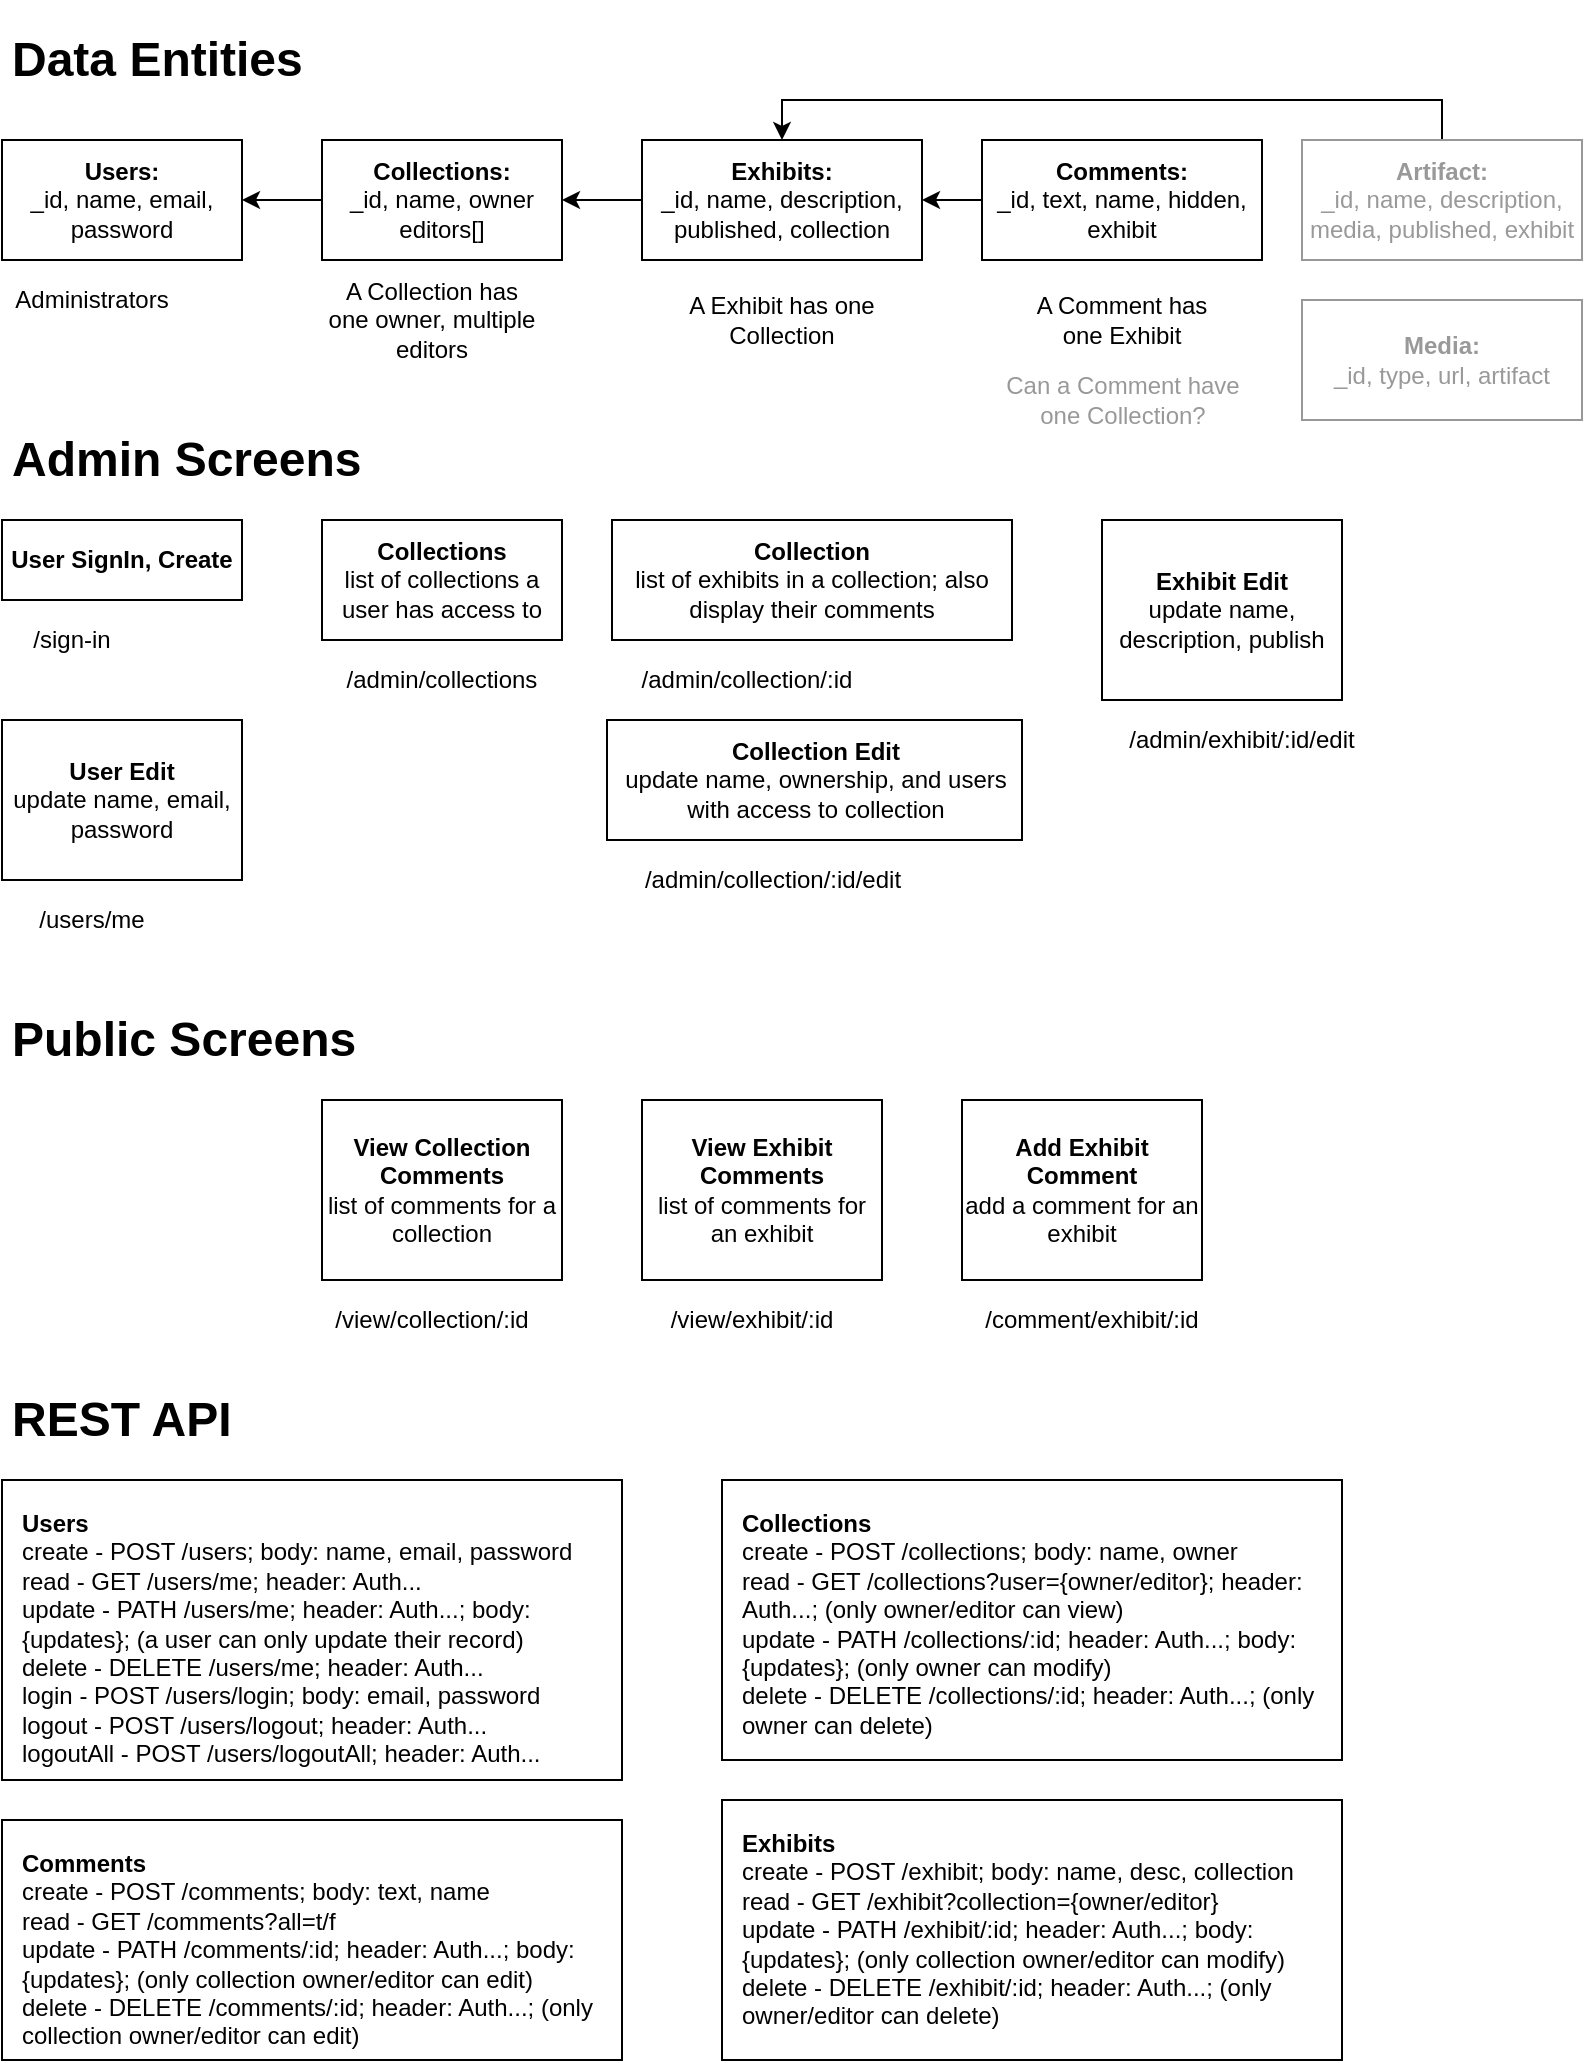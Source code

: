 <mxfile version="14.4.3" type="github">
  <diagram id="wturOI84oNlGSttYjVYe" name="Page-1">
    <mxGraphModel dx="1124" dy="635" grid="1" gridSize="10" guides="1" tooltips="1" connect="1" arrows="1" fold="1" page="1" pageScale="1" pageWidth="850" pageHeight="1100" math="0" shadow="0">
      <root>
        <mxCell id="0" />
        <mxCell id="1" parent="0" />
        <mxCell id="KkjCR7LYdQqrNpHg-T1N-2" value="&lt;b&gt;Users:&lt;/b&gt;&lt;br&gt;_id, name, email, password" style="rounded=0;whiteSpace=wrap;html=1;" parent="1" vertex="1">
          <mxGeometry x="40" y="80" width="120" height="60" as="geometry" />
        </mxCell>
        <mxCell id="KkjCR7LYdQqrNpHg-T1N-30" style="edgeStyle=orthogonalEdgeStyle;rounded=0;orthogonalLoop=1;jettySize=auto;html=1;exitX=0;exitY=0.5;exitDx=0;exitDy=0;entryX=1;entryY=0.5;entryDx=0;entryDy=0;fontColor=#999999;" parent="1" source="KkjCR7LYdQqrNpHg-T1N-3" target="KkjCR7LYdQqrNpHg-T1N-2" edge="1">
          <mxGeometry relative="1" as="geometry" />
        </mxCell>
        <mxCell id="KkjCR7LYdQqrNpHg-T1N-3" value="&lt;b&gt;Collections:&lt;/b&gt;&lt;br&gt;_id, name, owner editors[]" style="rounded=0;whiteSpace=wrap;html=1;" parent="1" vertex="1">
          <mxGeometry x="200" y="80" width="120" height="60" as="geometry" />
        </mxCell>
        <mxCell id="KkjCR7LYdQqrNpHg-T1N-31" style="edgeStyle=orthogonalEdgeStyle;rounded=0;orthogonalLoop=1;jettySize=auto;html=1;exitX=0;exitY=0.5;exitDx=0;exitDy=0;entryX=1;entryY=0.5;entryDx=0;entryDy=0;fontColor=#999999;" parent="1" source="KkjCR7LYdQqrNpHg-T1N-4" target="KkjCR7LYdQqrNpHg-T1N-3" edge="1">
          <mxGeometry relative="1" as="geometry" />
        </mxCell>
        <mxCell id="KkjCR7LYdQqrNpHg-T1N-4" value="&lt;b&gt;Exhibits:&lt;/b&gt;&lt;br&gt;_id, name, description, published, collection" style="rounded=0;whiteSpace=wrap;html=1;" parent="1" vertex="1">
          <mxGeometry x="360" y="80" width="140" height="60" as="geometry" />
        </mxCell>
        <mxCell id="KkjCR7LYdQqrNpHg-T1N-32" style="edgeStyle=orthogonalEdgeStyle;rounded=0;orthogonalLoop=1;jettySize=auto;html=1;exitX=0;exitY=0.5;exitDx=0;exitDy=0;entryX=1;entryY=0.5;entryDx=0;entryDy=0;fontColor=#999999;" parent="1" source="KkjCR7LYdQqrNpHg-T1N-5" target="KkjCR7LYdQqrNpHg-T1N-4" edge="1">
          <mxGeometry relative="1" as="geometry" />
        </mxCell>
        <mxCell id="KkjCR7LYdQqrNpHg-T1N-5" value="&lt;b&gt;Comments:&lt;/b&gt;&lt;br&gt;_id, text, name, hidden, exhibit" style="rounded=0;whiteSpace=wrap;html=1;" parent="1" vertex="1">
          <mxGeometry x="530" y="80" width="140" height="60" as="geometry" />
        </mxCell>
        <mxCell id="KkjCR7LYdQqrNpHg-T1N-7" value="Administrators" style="text;html=1;strokeColor=none;fillColor=none;align=center;verticalAlign=middle;whiteSpace=wrap;rounded=0;" parent="1" vertex="1">
          <mxGeometry x="40" y="150" width="90" height="20" as="geometry" />
        </mxCell>
        <mxCell id="KkjCR7LYdQqrNpHg-T1N-8" value="A Collection has one owner, multiple editors" style="text;html=1;strokeColor=none;fillColor=none;align=center;verticalAlign=middle;whiteSpace=wrap;rounded=0;" parent="1" vertex="1">
          <mxGeometry x="200" y="160" width="110" height="20" as="geometry" />
        </mxCell>
        <mxCell id="KkjCR7LYdQqrNpHg-T1N-9" value="A Exhibit has one Collection" style="text;html=1;strokeColor=none;fillColor=none;align=center;verticalAlign=middle;whiteSpace=wrap;rounded=0;" parent="1" vertex="1">
          <mxGeometry x="375" y="160" width="110" height="20" as="geometry" />
        </mxCell>
        <mxCell id="KkjCR7LYdQqrNpHg-T1N-10" value="A Comment has one Exhibit" style="text;html=1;strokeColor=none;fillColor=none;align=center;verticalAlign=middle;whiteSpace=wrap;rounded=0;" parent="1" vertex="1">
          <mxGeometry x="545" y="160" width="110" height="20" as="geometry" />
        </mxCell>
        <mxCell id="KkjCR7LYdQqrNpHg-T1N-12" value="&lt;h1&gt;Data Entities&lt;/h1&gt;" style="text;html=1;strokeColor=none;fillColor=none;spacing=5;spacingTop=-20;whiteSpace=wrap;overflow=hidden;rounded=0;" parent="1" vertex="1">
          <mxGeometry x="40" y="20" width="190" height="40" as="geometry" />
        </mxCell>
        <mxCell id="KkjCR7LYdQqrNpHg-T1N-13" value="&lt;h1&gt;Admin Screens&lt;/h1&gt;&lt;div&gt;&lt;br&gt;&lt;/div&gt;" style="text;html=1;strokeColor=none;fillColor=none;spacing=5;spacingTop=-20;whiteSpace=wrap;overflow=hidden;rounded=0;" parent="1" vertex="1">
          <mxGeometry x="40" y="220" width="190" height="40" as="geometry" />
        </mxCell>
        <mxCell id="KkjCR7LYdQqrNpHg-T1N-14" value="&lt;b&gt;User SignIn, Create&lt;/b&gt;" style="rounded=0;whiteSpace=wrap;html=1;" parent="1" vertex="1">
          <mxGeometry x="40" y="270" width="120" height="40" as="geometry" />
        </mxCell>
        <mxCell id="KkjCR7LYdQqrNpHg-T1N-15" value="&lt;b&gt;Collections&lt;/b&gt;&lt;br&gt;list of collections a user has access to" style="rounded=0;whiteSpace=wrap;html=1;" parent="1" vertex="1">
          <mxGeometry x="200" y="270" width="120" height="60" as="geometry" />
        </mxCell>
        <mxCell id="KkjCR7LYdQqrNpHg-T1N-17" value="&lt;b&gt;Collection Edit&lt;/b&gt;&lt;br&gt;update name, ownership, and users with access to collection" style="rounded=0;whiteSpace=wrap;html=1;" parent="1" vertex="1">
          <mxGeometry x="342.5" y="370" width="207.5" height="60" as="geometry" />
        </mxCell>
        <mxCell id="KkjCR7LYdQqrNpHg-T1N-18" value="&lt;b&gt;User Edit&lt;/b&gt;&lt;br&gt;update name, email, password" style="rounded=0;whiteSpace=wrap;html=1;" parent="1" vertex="1">
          <mxGeometry x="40" y="370" width="120" height="80" as="geometry" />
        </mxCell>
        <mxCell id="KkjCR7LYdQqrNpHg-T1N-19" value="&lt;b&gt;Collection&lt;/b&gt;&lt;br&gt;list of exhibits in a collection; also display their comments" style="rounded=0;whiteSpace=wrap;html=1;" parent="1" vertex="1">
          <mxGeometry x="345" y="270" width="200" height="60" as="geometry" />
        </mxCell>
        <mxCell id="KkjCR7LYdQqrNpHg-T1N-20" value="&lt;b&gt;Exhibit Edit&lt;/b&gt;&lt;br&gt;update name, description, publish" style="rounded=0;whiteSpace=wrap;html=1;" parent="1" vertex="1">
          <mxGeometry x="590" y="270" width="120" height="90" as="geometry" />
        </mxCell>
        <mxCell id="KkjCR7LYdQqrNpHg-T1N-21" value="&lt;h1&gt;Public Screens&lt;/h1&gt;&lt;div&gt;&lt;br&gt;&lt;/div&gt;" style="text;html=1;strokeColor=none;fillColor=none;spacing=5;spacingTop=-20;whiteSpace=wrap;overflow=hidden;rounded=0;" parent="1" vertex="1">
          <mxGeometry x="40" y="510" width="190" height="40" as="geometry" />
        </mxCell>
        <mxCell id="KkjCR7LYdQqrNpHg-T1N-22" value="&lt;b&gt;View Collection Comments&lt;/b&gt;&lt;br&gt;list of comments for a collection" style="rounded=0;whiteSpace=wrap;html=1;" parent="1" vertex="1">
          <mxGeometry x="200" y="560" width="120" height="90" as="geometry" />
        </mxCell>
        <mxCell id="KkjCR7LYdQqrNpHg-T1N-23" value="&lt;b&gt;View Exhibit Comments&lt;/b&gt;&lt;br&gt;list of comments for an exhibit" style="rounded=0;whiteSpace=wrap;html=1;" parent="1" vertex="1">
          <mxGeometry x="360" y="560" width="120" height="90" as="geometry" />
        </mxCell>
        <mxCell id="KkjCR7LYdQqrNpHg-T1N-24" value="&lt;b&gt;Add Exhibit Comment&lt;/b&gt;&lt;br&gt;add a comment for an exhibit" style="rounded=0;whiteSpace=wrap;html=1;" parent="1" vertex="1">
          <mxGeometry x="520" y="560" width="120" height="90" as="geometry" />
        </mxCell>
        <mxCell id="KkjCR7LYdQqrNpHg-T1N-25" value="Can a Comment have one Collection?" style="text;html=1;strokeColor=none;fillColor=none;align=center;verticalAlign=middle;whiteSpace=wrap;rounded=0;fontColor=#999999;" parent="1" vertex="1">
          <mxGeometry x="537.5" y="200" width="125" height="20" as="geometry" />
        </mxCell>
        <mxCell id="KkjCR7LYdQqrNpHg-T1N-26" style="edgeStyle=orthogonalEdgeStyle;rounded=0;orthogonalLoop=1;jettySize=auto;html=1;exitX=0.5;exitY=1;exitDx=0;exitDy=0;" parent="1" source="KkjCR7LYdQqrNpHg-T1N-25" target="KkjCR7LYdQqrNpHg-T1N-25" edge="1">
          <mxGeometry relative="1" as="geometry" />
        </mxCell>
        <mxCell id="KkjCR7LYdQqrNpHg-T1N-33" style="edgeStyle=orthogonalEdgeStyle;rounded=0;orthogonalLoop=1;jettySize=auto;html=1;exitX=0.5;exitY=0;exitDx=0;exitDy=0;entryX=0.5;entryY=0;entryDx=0;entryDy=0;fontColor=#999999;" parent="1" source="KkjCR7LYdQqrNpHg-T1N-28" target="KkjCR7LYdQqrNpHg-T1N-4" edge="1">
          <mxGeometry relative="1" as="geometry" />
        </mxCell>
        <mxCell id="KkjCR7LYdQqrNpHg-T1N-28" value="&lt;b&gt;Artifact:&lt;/b&gt;&lt;br&gt;_id, name, description, media, published, exhibit" style="rounded=0;whiteSpace=wrap;html=1;strokeColor=#999999;fontColor=#999999;" parent="1" vertex="1">
          <mxGeometry x="690" y="80" width="140" height="60" as="geometry" />
        </mxCell>
        <mxCell id="I3DQpPSk2LKlxuotOLOo-1" value="&lt;font color=&quot;#000000&quot;&gt;/sign-in&lt;/font&gt;" style="text;html=1;strokeColor=none;fillColor=none;align=center;verticalAlign=middle;whiteSpace=wrap;rounded=0;fontColor=#999999;" vertex="1" parent="1">
          <mxGeometry x="40" y="320" width="70" height="20" as="geometry" />
        </mxCell>
        <mxCell id="I3DQpPSk2LKlxuotOLOo-2" value="&lt;font color=&quot;#000000&quot;&gt;/admin/collections&lt;/font&gt;" style="text;html=1;strokeColor=none;fillColor=none;align=center;verticalAlign=middle;whiteSpace=wrap;rounded=0;fontColor=#999999;" vertex="1" parent="1">
          <mxGeometry x="200" y="340" width="120" height="20" as="geometry" />
        </mxCell>
        <mxCell id="I3DQpPSk2LKlxuotOLOo-3" value="&lt;font color=&quot;#000000&quot;&gt;/admin/collection/:id&lt;/font&gt;" style="text;html=1;strokeColor=none;fillColor=none;align=center;verticalAlign=middle;whiteSpace=wrap;rounded=0;fontColor=#999999;" vertex="1" parent="1">
          <mxGeometry x="345" y="340" width="135" height="20" as="geometry" />
        </mxCell>
        <mxCell id="I3DQpPSk2LKlxuotOLOo-4" value="&lt;font color=&quot;#000000&quot;&gt;/users/me&lt;/font&gt;" style="text;html=1;strokeColor=none;fillColor=none;align=center;verticalAlign=middle;whiteSpace=wrap;rounded=0;fontColor=#999999;" vertex="1" parent="1">
          <mxGeometry x="50" y="460" width="70" height="20" as="geometry" />
        </mxCell>
        <mxCell id="I3DQpPSk2LKlxuotOLOo-5" value="&lt;font color=&quot;#000000&quot;&gt;/admin/collection/:id/edit&lt;/font&gt;" style="text;html=1;strokeColor=none;fillColor=none;align=center;verticalAlign=middle;whiteSpace=wrap;rounded=0;fontColor=#999999;" vertex="1" parent="1">
          <mxGeometry x="343" y="440" width="165" height="20" as="geometry" />
        </mxCell>
        <mxCell id="I3DQpPSk2LKlxuotOLOo-6" value="&lt;font color=&quot;#000000&quot;&gt;/admin/exhibit/:id/edit&lt;/font&gt;" style="text;html=1;strokeColor=none;fillColor=none;align=center;verticalAlign=middle;whiteSpace=wrap;rounded=0;fontColor=#999999;" vertex="1" parent="1">
          <mxGeometry x="590" y="370" width="140" height="20" as="geometry" />
        </mxCell>
        <mxCell id="I3DQpPSk2LKlxuotOLOo-8" value="&lt;font color=&quot;#000000&quot;&gt;/view/collection/:id&lt;/font&gt;" style="text;html=1;strokeColor=none;fillColor=none;align=center;verticalAlign=middle;whiteSpace=wrap;rounded=0;fontColor=#999999;" vertex="1" parent="1">
          <mxGeometry x="200" y="660" width="110" height="20" as="geometry" />
        </mxCell>
        <mxCell id="I3DQpPSk2LKlxuotOLOo-9" value="&lt;font color=&quot;#000000&quot;&gt;/view/exhibit/:id&lt;/font&gt;" style="text;html=1;strokeColor=none;fillColor=none;align=center;verticalAlign=middle;whiteSpace=wrap;rounded=0;fontColor=#999999;" vertex="1" parent="1">
          <mxGeometry x="360" y="660" width="110" height="20" as="geometry" />
        </mxCell>
        <mxCell id="I3DQpPSk2LKlxuotOLOo-10" value="&lt;font color=&quot;#000000&quot;&gt;/comment/exhibit/:id&lt;/font&gt;" style="text;html=1;strokeColor=none;fillColor=none;align=center;verticalAlign=middle;whiteSpace=wrap;rounded=0;fontColor=#999999;" vertex="1" parent="1">
          <mxGeometry x="520" y="660" width="130" height="20" as="geometry" />
        </mxCell>
        <mxCell id="I3DQpPSk2LKlxuotOLOo-12" value="&lt;b&gt;Media:&lt;/b&gt;&lt;br&gt;_id, type, url, artifact" style="rounded=0;whiteSpace=wrap;html=1;strokeColor=#999999;fontColor=#999999;" vertex="1" parent="1">
          <mxGeometry x="690" y="160" width="140" height="60" as="geometry" />
        </mxCell>
        <mxCell id="I3DQpPSk2LKlxuotOLOo-13" value="&lt;b&gt;Users&lt;/b&gt;&lt;br&gt;create - POST /users; body: name, email, password&lt;br&gt;read - GET /users/me; header: Auth...&lt;br&gt;update - PATH /users/me; header: Auth...; body: {updates}; (a user can only update their record)&lt;br&gt;delete - DELETE /users/me; header: Auth...&lt;br&gt;login - POST /users/login; body: email, password&amp;nbsp;&lt;br&gt;logout - POST /users/logout;&amp;nbsp;header: Auth...&lt;br&gt;logoutAll - POST /users/logoutAll;&amp;nbsp;header: Auth..." style="rounded=0;whiteSpace=wrap;html=1;align=left;spacing=10;verticalAlign=top;" vertex="1" parent="1">
          <mxGeometry x="40" y="750" width="310" height="150" as="geometry" />
        </mxCell>
        <mxCell id="I3DQpPSk2LKlxuotOLOo-17" value="&lt;h1&gt;REST API&lt;/h1&gt;" style="text;html=1;strokeColor=none;fillColor=none;spacing=5;spacingTop=-20;whiteSpace=wrap;overflow=hidden;rounded=0;" vertex="1" parent="1">
          <mxGeometry x="40" y="700" width="190" height="40" as="geometry" />
        </mxCell>
        <mxCell id="I3DQpPSk2LKlxuotOLOo-18" value="&lt;b&gt;Comments&lt;/b&gt;&lt;br&gt;create - POST /comments; body: text, name&lt;br&gt;read - GET /comments?all=t/f&lt;br&gt;update - PATH /comments/:id; header: Auth...; body: {updates}; (only collection owner/editor can edit)&lt;br&gt;delete - DELETE /comments/:id; header: Auth...; (only collection owner/editor can edit)" style="rounded=0;whiteSpace=wrap;html=1;align=left;spacing=10;verticalAlign=top;" vertex="1" parent="1">
          <mxGeometry x="40" y="920" width="310" height="120" as="geometry" />
        </mxCell>
        <mxCell id="I3DQpPSk2LKlxuotOLOo-19" value="&lt;b&gt;Collections&lt;/b&gt;&lt;br&gt;create - POST /collections; body: name, owner&lt;br&gt;read - GET /collections?user={owner/editor}; header: Auth...; (only owner/editor can view)&lt;br&gt;update - PATH /collections/:id; header: Auth...; body: {updates}; (only owner can modify)&lt;br&gt;delete - DELETE /collections/:id; header: Auth...; (only owner can delete)" style="rounded=0;whiteSpace=wrap;html=1;align=left;spacing=10;verticalAlign=top;" vertex="1" parent="1">
          <mxGeometry x="400" y="750" width="310" height="140" as="geometry" />
        </mxCell>
        <mxCell id="I3DQpPSk2LKlxuotOLOo-20" value="&lt;b&gt;Exhibits&lt;/b&gt;&lt;br&gt;create - POST /exhibit; body: name, desc, collection&lt;br&gt;read - GET /exhibit?collection={owner/editor}&lt;br&gt;update - PATH /exhibit/:id; header: Auth...; body: {updates}; (only collection owner/editor can modify)&lt;br&gt;delete - DELETE /exhibit/:id; header: Auth...; (only owner/editor&amp;nbsp;can delete)" style="rounded=0;whiteSpace=wrap;html=1;align=left;spacing=10;verticalAlign=top;" vertex="1" parent="1">
          <mxGeometry x="400" y="910" width="310" height="130" as="geometry" />
        </mxCell>
      </root>
    </mxGraphModel>
  </diagram>
</mxfile>
